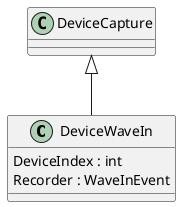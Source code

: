 @startuml
class DeviceWaveIn {
    DeviceIndex : int
    Recorder : WaveInEvent
}
DeviceCapture <|-- DeviceWaveIn
@enduml

